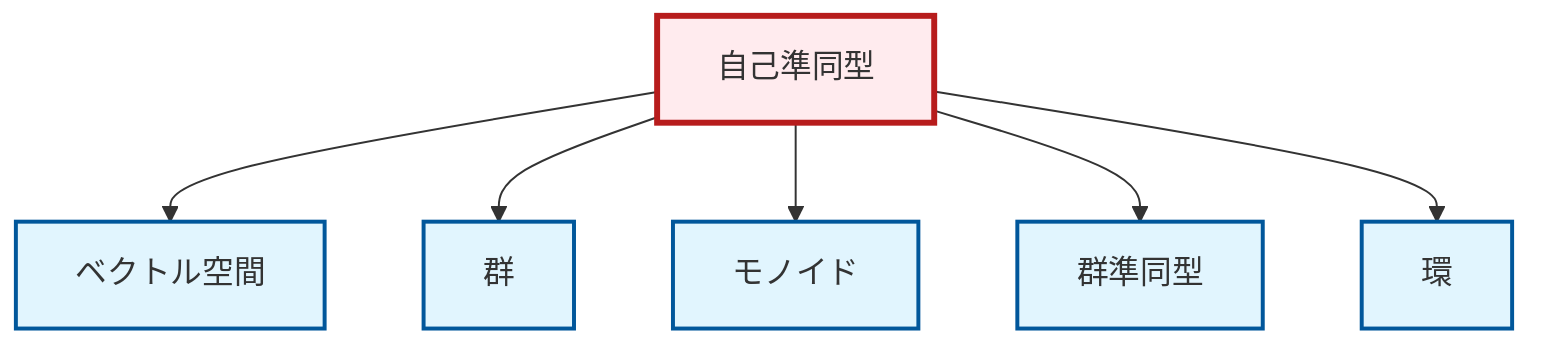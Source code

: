 graph TD
    classDef definition fill:#e1f5fe,stroke:#01579b,stroke-width:2px
    classDef theorem fill:#f3e5f5,stroke:#4a148c,stroke-width:2px
    classDef axiom fill:#fff3e0,stroke:#e65100,stroke-width:2px
    classDef example fill:#e8f5e9,stroke:#1b5e20,stroke-width:2px
    classDef current fill:#ffebee,stroke:#b71c1c,stroke-width:3px
    def-homomorphism["群準同型"]:::definition
    def-vector-space["ベクトル空間"]:::definition
    def-ring["環"]:::definition
    def-group["群"]:::definition
    def-monoid["モノイド"]:::definition
    def-endomorphism["自己準同型"]:::definition
    def-endomorphism --> def-vector-space
    def-endomorphism --> def-group
    def-endomorphism --> def-monoid
    def-endomorphism --> def-homomorphism
    def-endomorphism --> def-ring
    class def-endomorphism current
